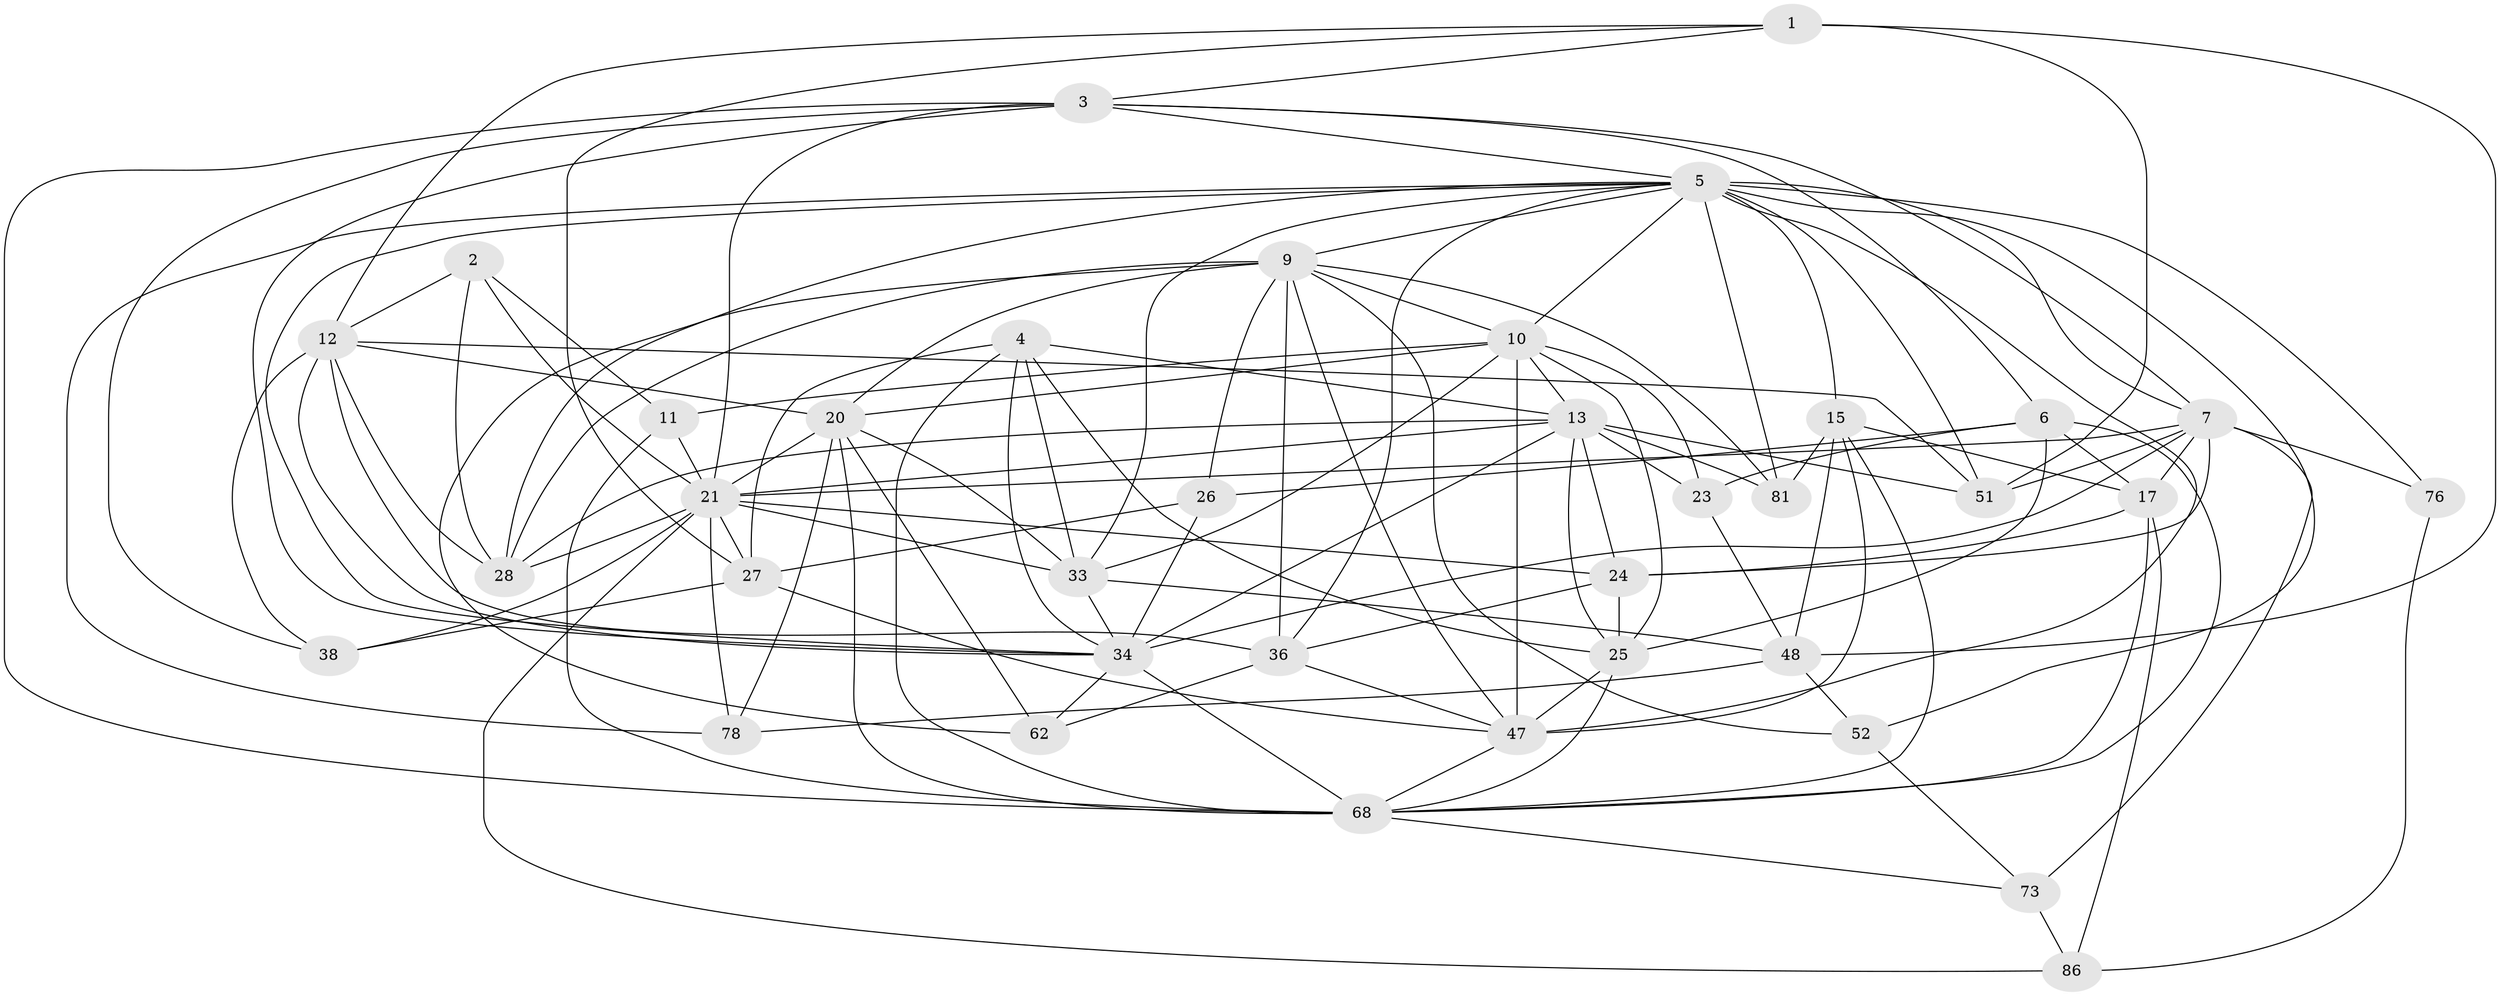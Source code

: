 // original degree distribution, {4: 1.0}
// Generated by graph-tools (version 1.1) at 2025/20/03/04/25 18:20:56]
// undirected, 37 vertices, 122 edges
graph export_dot {
graph [start="1"]
  node [color=gray90,style=filled];
  1 [super="+18"];
  2;
  3 [super="+69+56"];
  4 [super="+87"];
  5 [super="+82+32+16"];
  6 [super="+63"];
  7 [super="+29+8"];
  9 [super="+14+88+41"];
  10 [super="+46+37"];
  11;
  12 [super="+43+85"];
  13 [super="+92+22+42"];
  15 [super="+61"];
  17 [super="+31"];
  20 [super="+57+80"];
  21 [super="+71+54+53"];
  23;
  24 [super="+67"];
  25 [super="+50"];
  26;
  27 [super="+30"];
  28 [super="+60"];
  33 [super="+40+35"];
  34 [super="+66+89+44+70"];
  36 [super="+45"];
  38;
  47 [super="+55+64"];
  48 [super="+83"];
  51 [super="+59"];
  52;
  62;
  68 [super="+75+84+91"];
  73;
  76;
  78;
  81;
  86;
  1 -- 51 [weight=2];
  1 -- 12;
  1 -- 3;
  1 -- 27;
  1 -- 48;
  2 -- 11;
  2 -- 12;
  2 -- 28;
  2 -- 21;
  3 -- 38;
  3 -- 6;
  3 -- 21;
  3 -- 34;
  3 -- 68;
  3 -- 7;
  3 -- 5;
  4 -- 25;
  4 -- 33;
  4 -- 34;
  4 -- 68;
  4 -- 13;
  4 -- 27;
  5 -- 51;
  5 -- 76 [weight=2];
  5 -- 28;
  5 -- 47;
  5 -- 33;
  5 -- 52;
  5 -- 36;
  5 -- 34;
  5 -- 7;
  5 -- 9;
  5 -- 10;
  5 -- 78;
  5 -- 15;
  5 -- 81;
  6 -- 26;
  6 -- 17;
  6 -- 25;
  6 -- 68;
  6 -- 23;
  7 -- 73;
  7 -- 17;
  7 -- 34 [weight=2];
  7 -- 24;
  7 -- 76;
  7 -- 51;
  7 -- 21;
  9 -- 26;
  9 -- 36;
  9 -- 62;
  9 -- 81;
  9 -- 52;
  9 -- 28;
  9 -- 10;
  9 -- 47;
  9 -- 20;
  10 -- 11;
  10 -- 23;
  10 -- 47 [weight=2];
  10 -- 33;
  10 -- 20;
  10 -- 25;
  10 -- 13;
  11 -- 68;
  11 -- 21;
  12 -- 36;
  12 -- 34;
  12 -- 38;
  12 -- 51;
  12 -- 20;
  12 -- 28;
  13 -- 81;
  13 -- 34;
  13 -- 51;
  13 -- 23;
  13 -- 24;
  13 -- 28;
  13 -- 25;
  13 -- 21;
  15 -- 81;
  15 -- 17;
  15 -- 68;
  15 -- 48;
  15 -- 47;
  17 -- 86;
  17 -- 24;
  17 -- 68;
  20 -- 78;
  20 -- 68;
  20 -- 21;
  20 -- 62;
  20 -- 33;
  21 -- 78;
  21 -- 33 [weight=2];
  21 -- 28;
  21 -- 38;
  21 -- 86;
  21 -- 24;
  21 -- 27;
  23 -- 48;
  24 -- 36;
  24 -- 25;
  25 -- 68;
  25 -- 47 [weight=2];
  26 -- 34;
  26 -- 27;
  27 -- 38;
  27 -- 47;
  33 -- 34;
  33 -- 48;
  34 -- 68 [weight=2];
  34 -- 62;
  36 -- 62;
  36 -- 47;
  47 -- 68;
  48 -- 78;
  48 -- 52;
  52 -- 73;
  68 -- 73;
  73 -- 86;
  76 -- 86;
}
